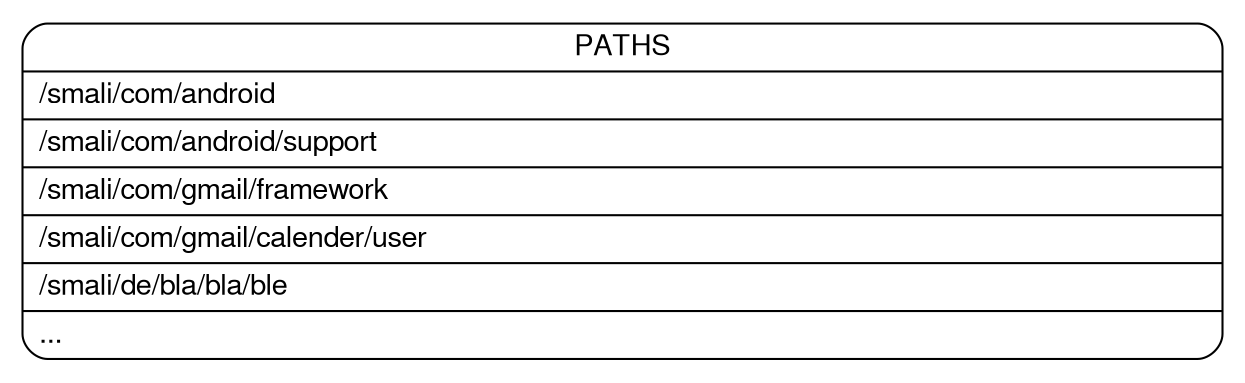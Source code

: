 
        digraph G {
            graph [splines=curve, rankdir = LR, pad=".15", ranksep="1.25", nodesep="2.25"];
            node[fontname="FreeSans",fontsize="14",shape=Mrecord,width=7, height=.5];

            compound = true;

            Bar[label="{                  {PATHS  |                   <p1>/smali/com/android \l|                   <p2>/smali/com/android/support \l|                   <p3>/smali/com/gmail/framework \l|                   <p4>/smali/com/gmail/calender/user \l|                   <p5>/smali/de/bla/bla/ble \l |                   <pn>... \l                   }            }", width=8];
        }


